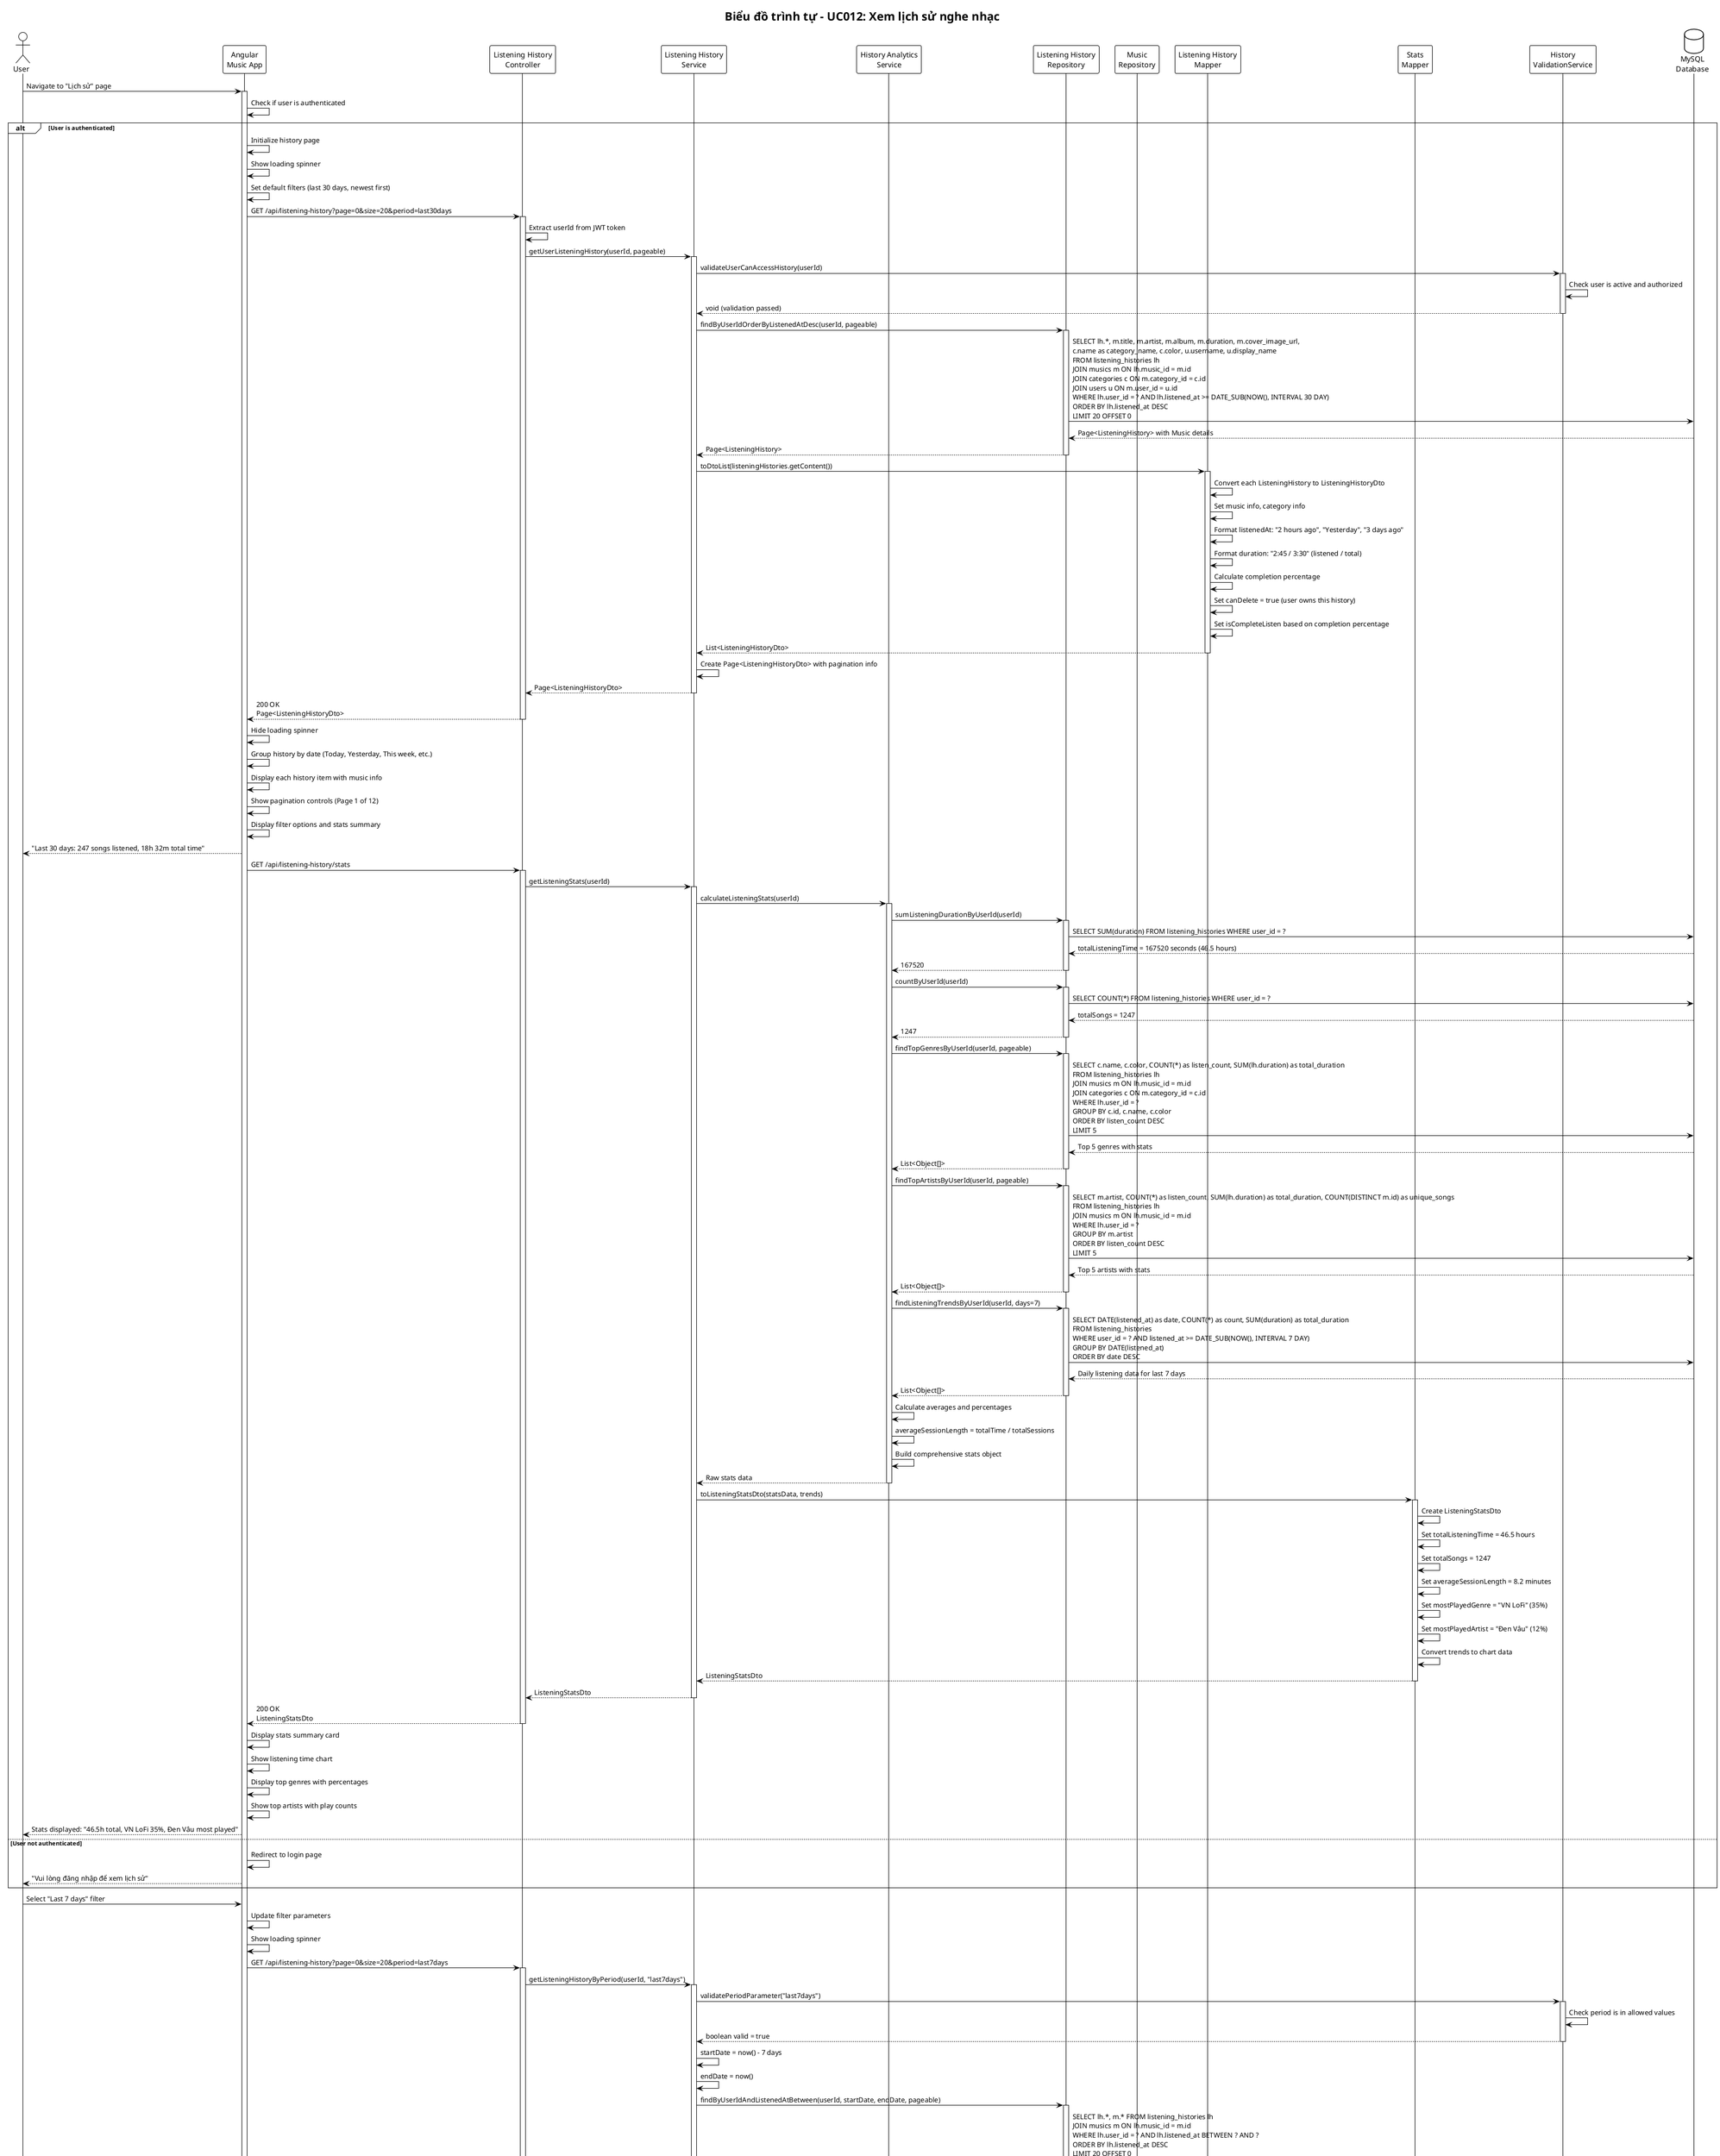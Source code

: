 @startuml UC012-Sequence-Diagram-Xem-Lich-Su-Nghe-Nhac
!theme plain

title Biểu đồ trình tự - UC012: Xem lịch sử nghe nhạc

actor User
participant "Angular\nMusic App" as Client
participant "Listening History\nController" as HistoryController
participant "Listening History\nService" as HistoryService
participant "History Analytics\nService" as AnalyticsService
participant "Listening History\nRepository" as HistoryRepo
participant "Music\nRepository" as MusicRepo
participant "Listening History\nMapper" as HistoryMapper
participant "Stats\nMapper" as StatsMapper
participant "History\nValidationService" as HistoryValidation
database "MySQL\nDatabase" as DB

User -> Client: Navigate to "Lịch sử" page
activate Client

Client -> Client: Check if user is authenticated
alt User is authenticated
    Client -> Client: Initialize history page
    Client -> Client: Show loading spinner
    Client -> Client: Set default filters (last 30 days, newest first)

    ' Load user's listening history
    Client -> HistoryController: GET /api/listening-history?page=0&size=20&period=last30days
    activate HistoryController

    HistoryController -> HistoryController: Extract userId from JWT token
    HistoryController -> HistoryService: getUserListeningHistory(userId, pageable)
    activate HistoryService

    ' Validate user can access history
    HistoryService -> HistoryValidation: validateUserCanAccessHistory(userId)
    activate HistoryValidation
    HistoryValidation -> HistoryValidation: Check user is active and authorized
    HistoryValidation --> HistoryService: void (validation passed)
    deactivate HistoryValidation

    ' Get listening history from database
    HistoryService -> HistoryRepo: findByUserIdOrderByListenedAtDesc(userId, pageable)
    activate HistoryRepo
    HistoryRepo -> DB: SELECT lh.*, m.title, m.artist, m.album, m.duration, m.cover_image_url,\nc.name as category_name, c.color, u.username, u.display_name\nFROM listening_histories lh\nJOIN musics m ON lh.music_id = m.id\nJOIN categories c ON m.category_id = c.id\nJOIN users u ON m.user_id = u.id\nWHERE lh.user_id = ? AND lh.listened_at >= DATE_SUB(NOW(), INTERVAL 30 DAY)\nORDER BY lh.listened_at DESC\nLIMIT 20 OFFSET 0
    DB --> HistoryRepo: Page<ListeningHistory> with Music details
    HistoryRepo --> HistoryService: Page<ListeningHistory>
    deactivate HistoryRepo

    ' Convert to DTOs with user-specific information
    HistoryService -> HistoryMapper: toDtoList(listeningHistories.getContent())
    activate HistoryMapper
    HistoryMapper -> HistoryMapper: Convert each ListeningHistory to ListeningHistoryDto
    HistoryMapper -> HistoryMapper: Set music info, category info
    HistoryMapper -> HistoryMapper: Format listenedAt: "2 hours ago", "Yesterday", "3 days ago"
    HistoryMapper -> HistoryMapper: Format duration: "2:45 / 3:30" (listened / total)
    HistoryMapper -> HistoryMapper: Calculate completion percentage
    HistoryMapper -> HistoryMapper: Set canDelete = true (user owns this history)
    HistoryMapper -> HistoryMapper: Set isCompleteListen based on completion percentage
    HistoryMapper --> HistoryService: List<ListeningHistoryDto>
    deactivate HistoryMapper

    HistoryService -> HistoryService: Create Page<ListeningHistoryDto> with pagination info
    HistoryService --> HistoryController: Page<ListeningHistoryDto>
    deactivate HistoryService

    HistoryController --> Client: 200 OK\nPage<ListeningHistoryDto>
    deactivate HistoryController

    ' Display history on UI
    Client -> Client: Hide loading spinner
    Client -> Client: Group history by date (Today, Yesterday, This week, etc.)
    Client -> Client: Display each history item with music info
    Client -> Client: Show pagination controls (Page 1 of 12)
    Client -> Client: Display filter options and stats summary
    Client --> User: "Last 30 days: 247 songs listened, 18h 32m total time"

    ' Load listening statistics
    Client -> HistoryController: GET /api/listening-history/stats
    activate HistoryController

    HistoryController -> HistoryService: getListeningStats(userId)
    activate HistoryService

    HistoryService -> AnalyticsService: calculateListeningStats(userId)
    activate AnalyticsService

    ' Get total listening statistics
    AnalyticsService -> HistoryRepo: sumListeningDurationByUserId(userId)
    activate HistoryRepo
    HistoryRepo -> DB: SELECT SUM(duration) FROM listening_histories WHERE user_id = ?
    DB --> HistoryRepo: totalListeningTime = 167520 seconds (46.5 hours)
    HistoryRepo --> AnalyticsService: 167520
    deactivate HistoryRepo

    ' Get total song count
    AnalyticsService -> HistoryRepo: countByUserId(userId)
    activate HistoryRepo
    HistoryRepo -> DB: SELECT COUNT(*) FROM listening_histories WHERE user_id = ?
    DB --> HistoryRepo: totalSongs = 1247
    HistoryRepo --> AnalyticsService: 1247
    deactivate HistoryRepo

    ' Get top genres
    AnalyticsService -> HistoryRepo: findTopGenresByUserId(userId, pageable)
    activate HistoryRepo
    HistoryRepo -> DB: SELECT c.name, c.color, COUNT(*) as listen_count, SUM(lh.duration) as total_duration\nFROM listening_histories lh\nJOIN musics m ON lh.music_id = m.id\nJOIN categories c ON m.category_id = c.id\nWHERE lh.user_id = ?\nGROUP BY c.id, c.name, c.color\nORDER BY listen_count DESC\nLIMIT 5
    DB --> HistoryRepo: Top 5 genres with stats
    HistoryRepo --> AnalyticsService: List<Object[]>
    deactivate HistoryRepo

    ' Get top artists
    AnalyticsService -> HistoryRepo: findTopArtistsByUserId(userId, pageable)
    activate HistoryRepo
    HistoryRepo -> DB: SELECT m.artist, COUNT(*) as listen_count, SUM(lh.duration) as total_duration, COUNT(DISTINCT m.id) as unique_songs\nFROM listening_histories lh\nJOIN musics m ON lh.music_id = m.id\nWHERE lh.user_id = ?\nGROUP BY m.artist\nORDER BY listen_count DESC\nLIMIT 5
    DB --> HistoryRepo: Top 5 artists with stats
    HistoryRepo --> AnalyticsService: List<Object[]>
    deactivate HistoryRepo

    ' Get listening trends (last 7 days)
    AnalyticsService -> HistoryRepo: findListeningTrendsByUserId(userId, days=7)
    activate HistoryRepo
    HistoryRepo -> DB: SELECT DATE(listened_at) as date, COUNT(*) as count, SUM(duration) as total_duration\nFROM listening_histories\nWHERE user_id = ? AND listened_at >= DATE_SUB(NOW(), INTERVAL 7 DAY)\nGROUP BY DATE(listened_at)\nORDER BY date DESC
    DB --> HistoryRepo: Daily listening data for last 7 days
    HistoryRepo --> AnalyticsService: List<Object[]>
    deactivate HistoryRepo

    AnalyticsService -> AnalyticsService: Calculate averages and percentages
    AnalyticsService -> AnalyticsService: averageSessionLength = totalTime / totalSessions
    AnalyticsService -> AnalyticsService: Build comprehensive stats object
    AnalyticsService --> HistoryService: Raw stats data
    deactivate AnalyticsService

    ' Map stats to DTO
    HistoryService -> StatsMapper: toListeningStatsDto(statsData, trends)
    activate StatsMapper
    StatsMapper -> StatsMapper: Create ListeningStatsDto
    StatsMapper -> StatsMapper: Set totalListeningTime = 46.5 hours
    StatsMapper -> StatsMapper: Set totalSongs = 1247
    StatsMapper -> StatsMapper: Set averageSessionLength = 8.2 minutes
    StatsMapper -> StatsMapper: Set mostPlayedGenre = "VN LoFi" (35%)
    StatsMapper -> StatsMapper: Set mostPlayedArtist = "Đen Vâu" (12%)
    StatsMapper -> StatsMapper: Convert trends to chart data
    StatsMapper --> HistoryService: ListeningStatsDto
    deactivate StatsMapper

    HistoryService --> HistoryController: ListeningStatsDto
    deactivate HistoryService

    HistoryController --> Client: 200 OK\nListeningStatsDto
    deactivate HistoryController

    ' Display stats on UI
    Client -> Client: Display stats summary card
    Client -> Client: Show listening time chart
    Client -> Client: Display top genres with percentages
    Client -> Client: Show top artists with play counts
    Client --> User: Stats displayed: "46.5h total, VN LoFi 35%, Đen Vâu most played"

else User not authenticated
    Client -> Client: Redirect to login page
    Client --> User: "Vui lòng đăng nhập để xem lịch sử"
end

' User applies date filter
User -> Client: Select "Last 7 days" filter
Client -> Client: Update filter parameters
Client -> Client: Show loading spinner

Client -> HistoryController: GET /api/listening-history?page=0&size=20&period=last7days
activate HistoryController

HistoryController -> HistoryService: getListeningHistoryByPeriod(userId, "last7days")
activate HistoryService

' Validate period parameter
HistoryService -> HistoryValidation: validatePeriodParameter("last7days")
activate HistoryValidation
HistoryValidation -> HistoryValidation: Check period is in allowed values
HistoryValidation --> HistoryService: boolean valid = true
deactivate HistoryValidation

' Calculate date range for filter
HistoryService -> HistoryService: startDate = now() - 7 days
HistoryService -> HistoryService: endDate = now()

HistoryService -> HistoryRepo: findByUserIdAndListenedAtBetween(userId, startDate, endDate, pageable)
activate HistoryRepo
HistoryRepo -> DB: SELECT lh.*, m.* FROM listening_histories lh\nJOIN musics m ON lh.music_id = m.id\nWHERE lh.user_id = ? AND lh.listened_at BETWEEN ? AND ?\nORDER BY lh.listened_at DESC\nLIMIT 20 OFFSET 0
DB --> HistoryRepo: Page<ListeningHistory> for last 7 days
HistoryRepo --> HistoryService: Page<ListeningHistory>
deactivate HistoryRepo

HistoryService -> HistoryMapper: toDtoList(filteredHistory.getContent())
activate HistoryMapper
HistoryMapper --> HistoryService: List<ListeningHistoryDto>
deactivate HistoryMapper

HistoryService --> HistoryController: Page<ListeningHistoryDto>
deactivate HistoryService

HistoryController --> Client: 200 OK\nPage<ListeningHistoryDto>
deactivate HistoryController

Client -> Client: Hide loading spinner
Client -> Client: Update history list with filtered results
Client -> Client: Update pagination (Page 1 of 3, 47 songs)
Client -> Client: Update active filter indicator
Client --> User: "Last 7 days: 47 songs, 5h 23m listening time"

' User plays music from history
User -> Client: Click play button on "Chill LoFi Beats - Study Mix"
Client -> Client: Initialize music player
Client -> Client: Load music data from history item
Client -> Client: Start audio playback
Client -> Client: Update player UI with track info
Client -> Client: Show now playing indicator
Client --> User: Music starts playing from history

' User wants to remove item from history
User -> Client: Click "Xóa" (delete) button on history item
Client -> Client: Show confirmation modal
Client -> Client: "Bạn có chắc muốn xóa bài hát này khỏi lịch sử?"

User -> Client: Confirm deletion
Client -> HistoryController: DELETE /api/listening-history/items/12345
activate HistoryController

HistoryController -> HistoryController: Extract userId from JWT token
HistoryController -> HistoryService: removeHistoryItem(userId, historyId=12345)
activate HistoryService

' Validate user owns this history item
HistoryService -> HistoryValidation: validateUserOwnsHistory(userId, historyId)
activate HistoryValidation
HistoryValidation -> HistoryRepo: findByIdAndUserId(historyId, userId)
activate HistoryRepo
HistoryRepo -> DB: SELECT * FROM listening_histories WHERE id = ? AND user_id = ?
DB --> HistoryRepo: ListeningHistory entity
HistoryRepo --> HistoryValidation: Optional<ListeningHistory>
deactivate HistoryRepo

alt History item exists and belongs to user
    HistoryValidation --> HistoryService: void (validation passed)
    deactivate HistoryValidation

    ' Delete history item
    HistoryService -> HistoryRepo: deleteByIdAndUserId(historyId, userId)
    activate HistoryRepo
    HistoryRepo -> DB: DELETE FROM listening_histories WHERE id = ? AND user_id = ?
    DB --> HistoryRepo: 1 row deleted
    HistoryRepo --> HistoryService: void
    deactivate HistoryRepo

    HistoryService --> HistoryController: void (success)
    deactivate HistoryService

    HistoryController --> Client: 200 OK\n{"message": "Đã xóa khỏi lịch sử"}
    deactivate HistoryController

    Client -> Client: Remove item from history list
    Client -> Client: Update stats counters
    Client -> Client: Close confirmation modal
    Client --> User: "Đã xóa bài hát khỏi lịch sử"

else History item not found or unauthorized
    HistoryValidation --> HistoryService: throw UnauthorizedException
    HistoryService --> HistoryController: throw UnauthorizedException
    HistoryController --> Client: 403 Forbidden\n{"error": "Không có quyền xóa lịch sử này"}
    Client --> User: "Lỗi: Không thể xóa lịch sử này"
end

' User wants to clear all history
User -> Client: Click "Xóa toàn bộ lịch sử" button
Client -> Client: Show confirmation modal with warning
Client -> Client: "CẢNH BÁO: Thao tác này sẽ xóa toàn bộ lịch sử nghe nhạc. Không thể hoàn tác!"

User -> Client: Type "XÓA LỊCH SỬ" to confirm and click "Xác nhận"
Client -> HistoryController: DELETE /api/listening-history/clear-all
activate HistoryController

HistoryController -> HistoryController: Extract userId from JWT token
HistoryController -> HistoryService: clearAllUserHistory(userId)
activate HistoryService

HistoryService -> HistoryRepo: deleteAllByUserId(userId)
activate HistoryRepo
HistoryRepo -> DB: DELETE FROM listening_histories WHERE user_id = ?
DB --> HistoryRepo: 1247 rows deleted
HistoryRepo --> HistoryService: void
deactivate HistoryRepo

HistoryService --> HistoryController: void (success)
deactivate HistoryService

HistoryController --> Client: 200 OK\n{"message": "Đã xóa toàn bộ lịch sử", "deletedCount": 1247}
deactivate HistoryController

Client -> Client: Clear history list from UI
Client -> Client: Reset stats to zero
Client -> Client: Show empty state message
Client -> Client: Close confirmation modal
Client --> User: "Đã xóa toàn bộ 1247 bài hát khỏi lịch sử"

' User wants to export history
User -> Client: Click "Xuất lịch sử" button and select "PDF Report"
Client -> HistoryController: GET /api/listening-history/export?format=pdf
activate HistoryController

HistoryController -> HistoryController: Extract userId from JWT token
HistoryController -> HistoryService: exportUserHistory(userId, "pdf")
activate HistoryService

' Get all user history for export
HistoryService -> HistoryRepo: findByUserIdOrderByListenedAtDesc(userId, Pageable.unpaged())
activate HistoryRepo
HistoryRepo -> DB: SELECT * FROM listening_histories WHERE user_id = ? ORDER BY listened_at DESC
DB --> HistoryRepo: All user listening history
HistoryRepo --> HistoryService: List<ListeningHistory>
deactivate HistoryRepo

' Get stats for report
HistoryService -> AnalyticsService: calculateListeningStats(userId)
activate AnalyticsService
AnalyticsService --> HistoryService: ListeningStatsDto
deactivate AnalyticsService

' Generate PDF report
HistoryService -> HistoryService: Generate comprehensive PDF report
HistoryService -> HistoryService: Include charts, top artists, listening patterns
HistoryService -> HistoryService: Format as professional report
HistoryService --> HistoryController: byte[] (PDF file)
deactivate HistoryService

HistoryController --> Client: 200 OK\nContent-Type: application/pdf\nContent-Disposition: attachment; filename="listening-history-report.pdf"
deactivate HistoryController

Client -> Client: Trigger file download
Client --> User: PDF report downloaded: "listening-history-report.pdf"

deactivate Client

@enduml
